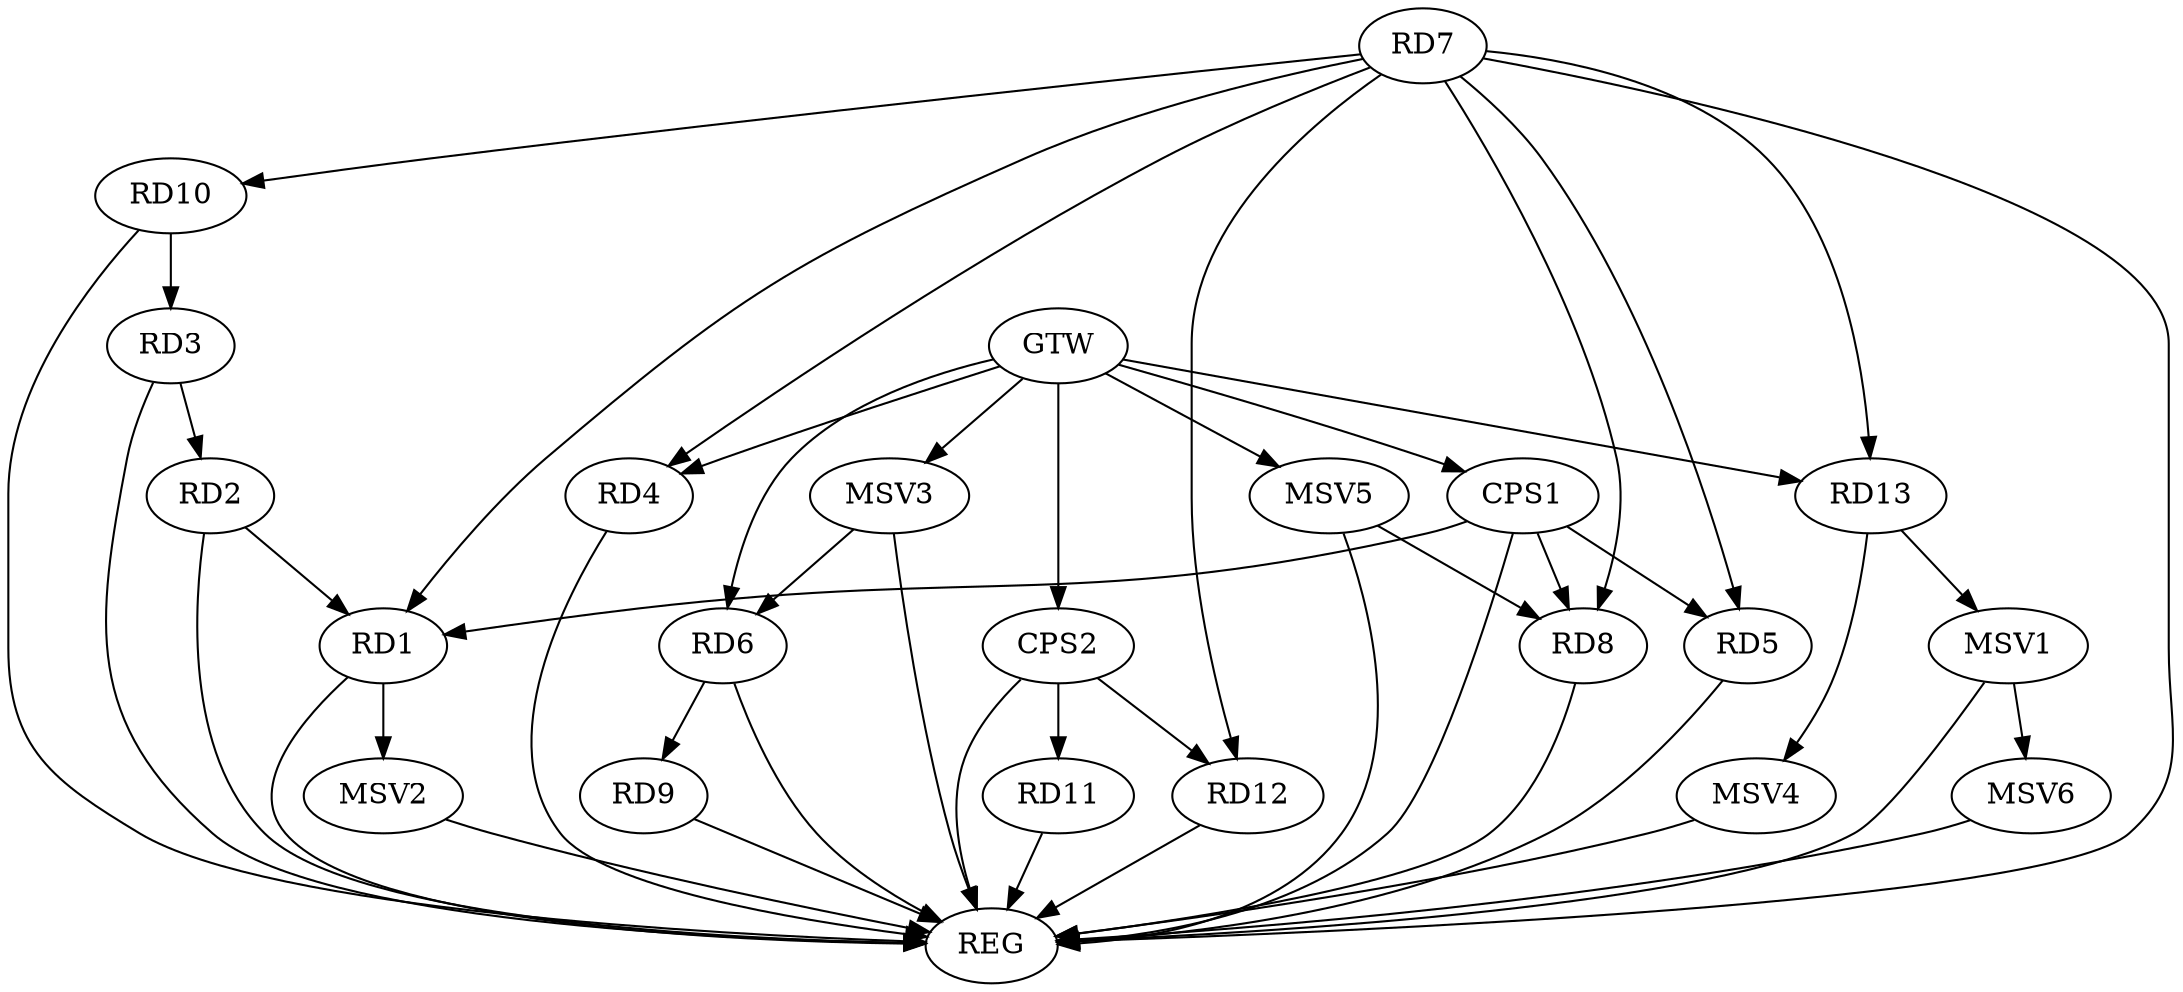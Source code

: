 strict digraph G {
  RD1 [ label="RD1" ];
  RD2 [ label="RD2" ];
  RD3 [ label="RD3" ];
  RD4 [ label="RD4" ];
  RD5 [ label="RD5" ];
  RD6 [ label="RD6" ];
  RD7 [ label="RD7" ];
  RD8 [ label="RD8" ];
  RD9 [ label="RD9" ];
  RD10 [ label="RD10" ];
  RD11 [ label="RD11" ];
  RD12 [ label="RD12" ];
  RD13 [ label="RD13" ];
  CPS1 [ label="CPS1" ];
  CPS2 [ label="CPS2" ];
  GTW [ label="GTW" ];
  REG [ label="REG" ];
  MSV1 [ label="MSV1" ];
  MSV2 [ label="MSV2" ];
  MSV3 [ label="MSV3" ];
  MSV4 [ label="MSV4" ];
  MSV5 [ label="MSV5" ];
  MSV6 [ label="MSV6" ];
  RD2 -> RD1;
  RD7 -> RD1;
  RD3 -> RD2;
  RD10 -> RD3;
  RD6 -> RD9;
  RD7 -> RD10;
  RD7 -> RD12;
  CPS1 -> RD1;
  CPS1 -> RD5;
  CPS1 -> RD8;
  CPS2 -> RD11;
  CPS2 -> RD12;
  GTW -> RD4;
  GTW -> RD6;
  GTW -> RD13;
  GTW -> CPS1;
  GTW -> CPS2;
  RD1 -> REG;
  RD2 -> REG;
  RD3 -> REG;
  RD4 -> REG;
  RD5 -> REG;
  RD6 -> REG;
  RD7 -> REG;
  RD8 -> REG;
  RD9 -> REG;
  RD10 -> REG;
  RD11 -> REG;
  RD12 -> REG;
  CPS1 -> REG;
  CPS2 -> REG;
  RD7 -> RD4;
  RD7 -> RD5;
  RD7 -> RD13;
  RD7 -> RD8;
  RD13 -> MSV1;
  MSV1 -> REG;
  RD1 -> MSV2;
  MSV2 -> REG;
  MSV3 -> RD6;
  GTW -> MSV3;
  MSV3 -> REG;
  RD13 -> MSV4;
  MSV4 -> REG;
  MSV5 -> RD8;
  GTW -> MSV5;
  MSV5 -> REG;
  MSV1 -> MSV6;
  MSV6 -> REG;
}
